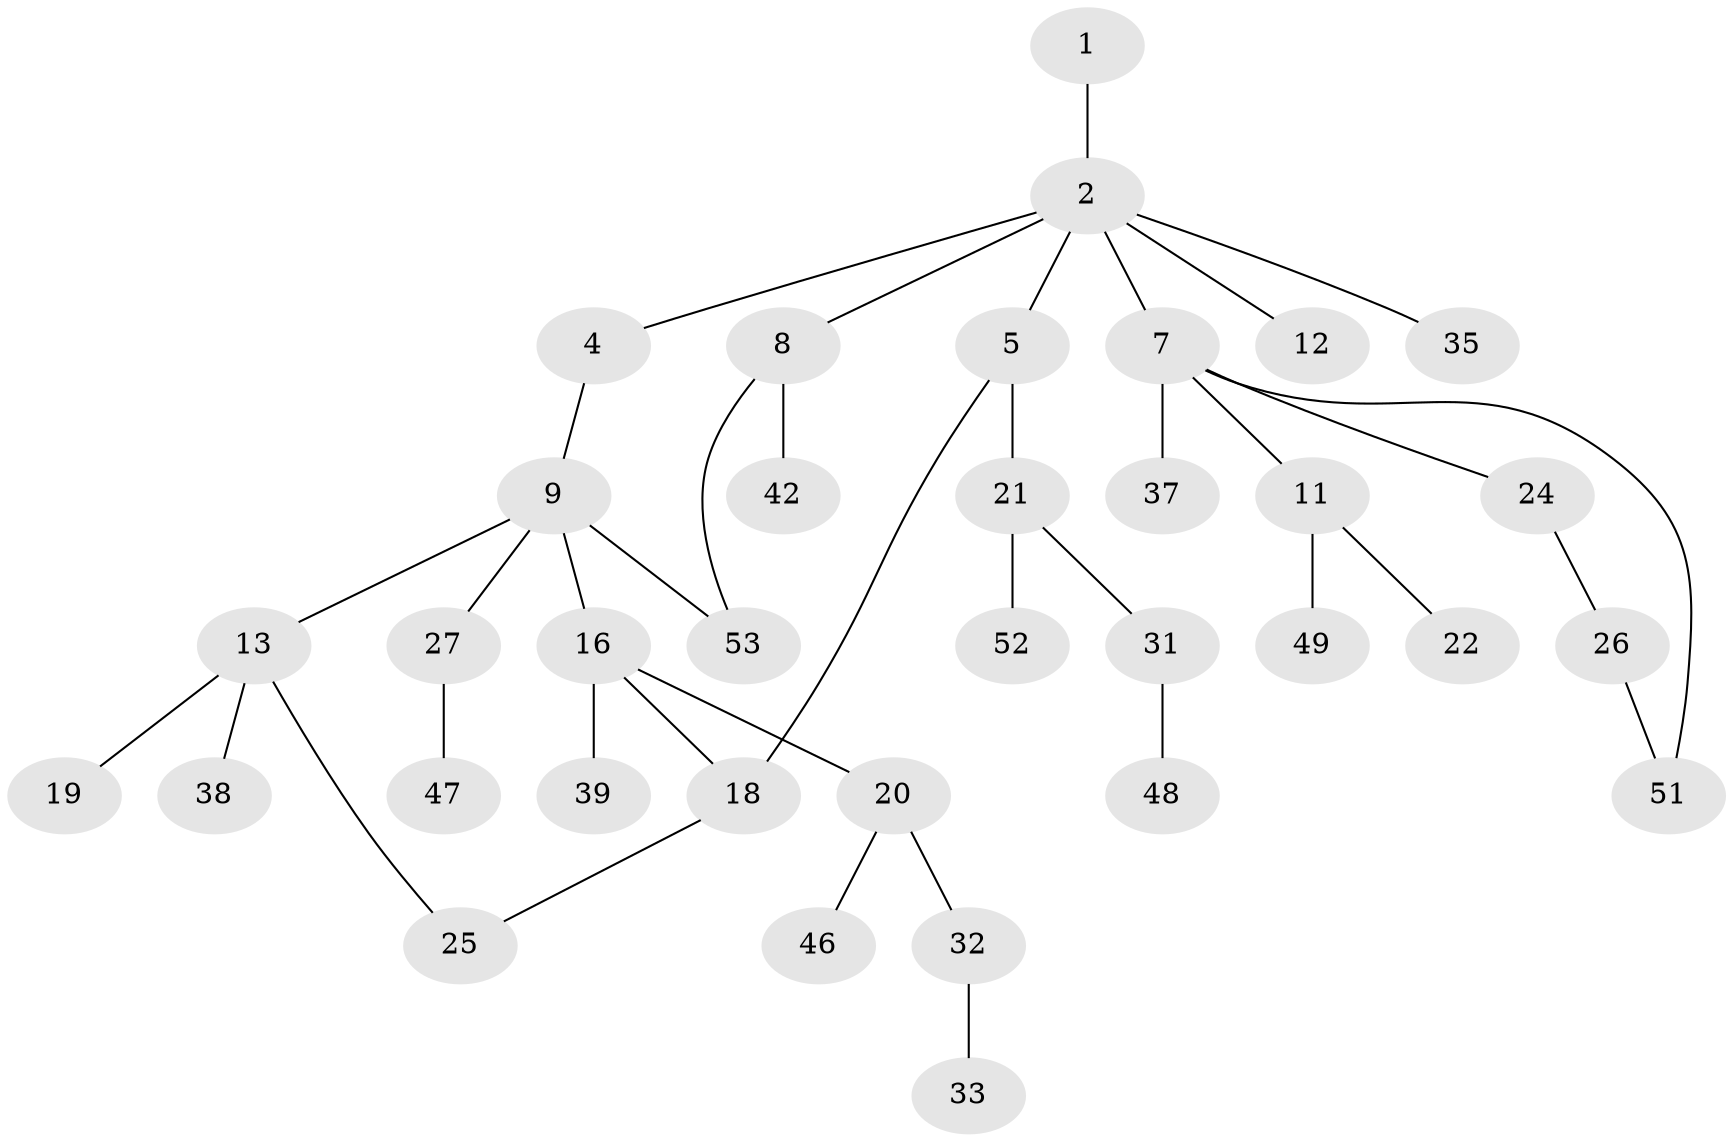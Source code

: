 // Generated by graph-tools (version 1.1) at 2025/51/02/27/25 19:51:36]
// undirected, 35 vertices, 38 edges
graph export_dot {
graph [start="1"]
  node [color=gray90,style=filled];
  1;
  2 [super="+3"];
  4 [super="+28"];
  5 [super="+6"];
  7 [super="+29"];
  8 [super="+10"];
  9 [super="+50"];
  11 [super="+15"];
  12;
  13 [super="+14"];
  16 [super="+17"];
  18 [super="+23"];
  19 [super="+44"];
  20 [super="+34"];
  21;
  22;
  24;
  25 [super="+43"];
  26 [super="+41"];
  27 [super="+30"];
  31 [super="+36"];
  32 [super="+40"];
  33;
  35;
  37;
  38;
  39 [super="+45"];
  42;
  46;
  47;
  48;
  49;
  51;
  52;
  53;
  1 -- 2;
  2 -- 4;
  2 -- 7;
  2 -- 12;
  2 -- 8;
  2 -- 35;
  2 -- 5;
  4 -- 9;
  5 -- 18;
  5 -- 21;
  7 -- 11;
  7 -- 24;
  7 -- 51;
  7 -- 37;
  8 -- 42;
  8 -- 53;
  9 -- 13;
  9 -- 16;
  9 -- 27;
  9 -- 53;
  11 -- 49;
  11 -- 22;
  13 -- 19;
  13 -- 25;
  13 -- 38;
  16 -- 20;
  16 -- 18;
  16 -- 39;
  18 -- 25;
  20 -- 32;
  20 -- 46;
  21 -- 31;
  21 -- 52;
  24 -- 26;
  26 -- 51;
  27 -- 47;
  31 -- 48;
  32 -- 33;
}
